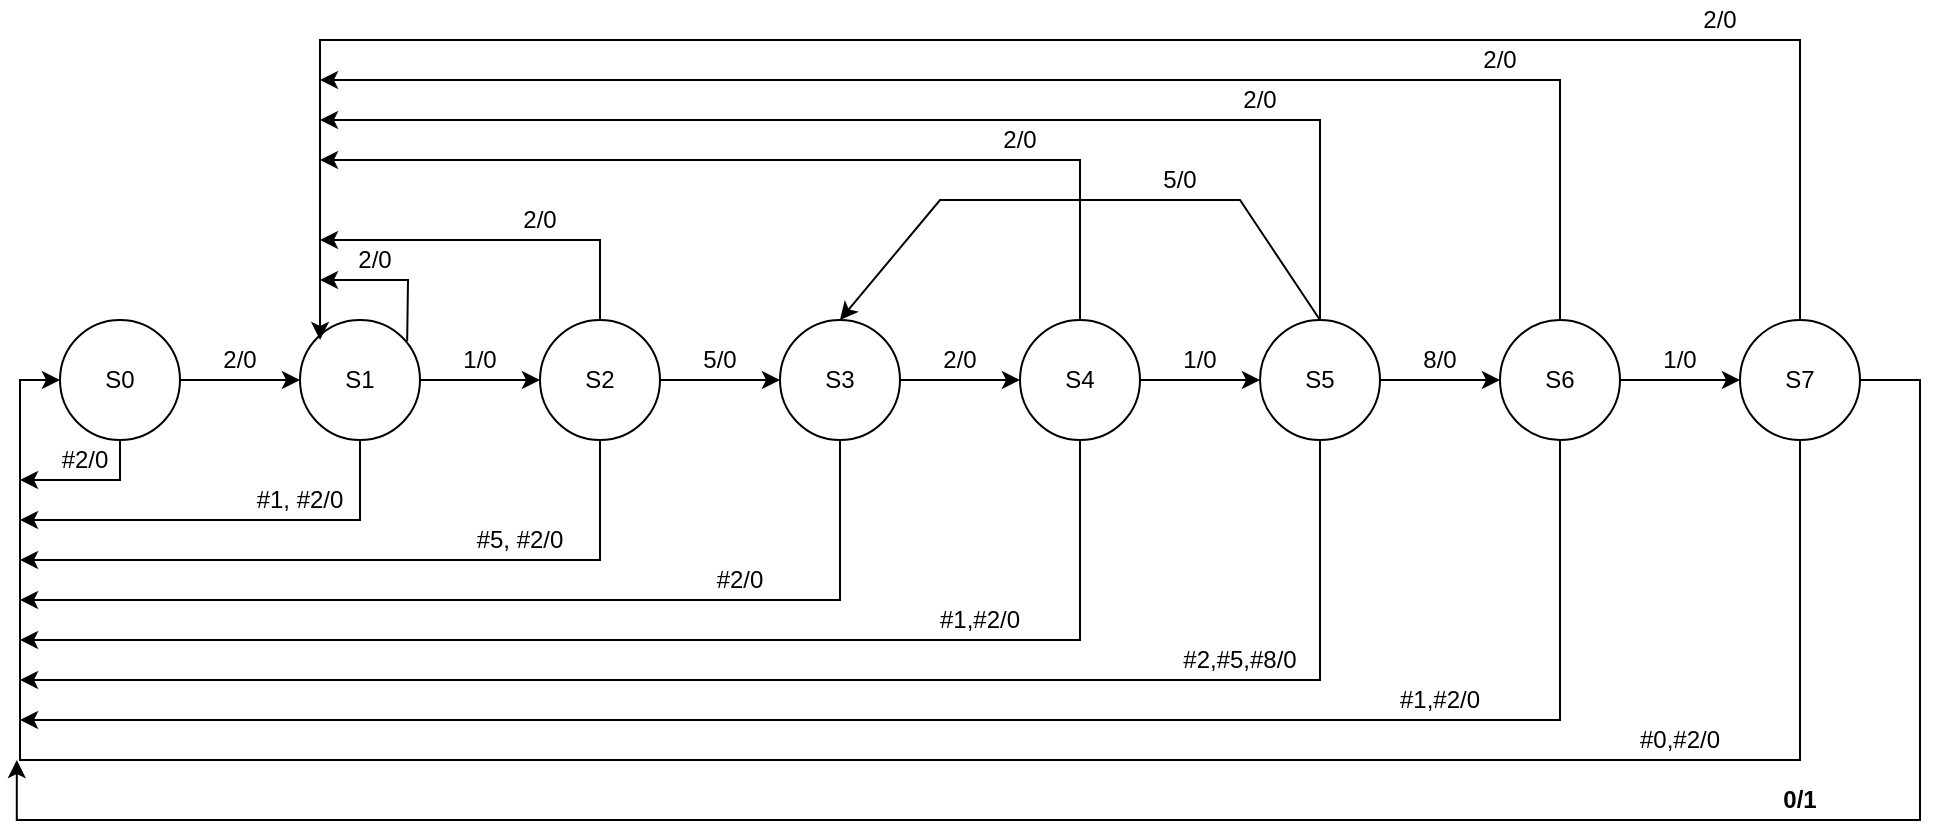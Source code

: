 <mxfile version="21.1.7" type="device">
  <diagram name="Page-1" id="x7RPBYqAmX6w-DPbe6Vq">
    <mxGraphModel dx="1900" dy="1641" grid="1" gridSize="10" guides="1" tooltips="1" connect="1" arrows="1" fold="1" page="1" pageScale="1" pageWidth="850" pageHeight="1100" math="0" shadow="0">
      <root>
        <mxCell id="0" />
        <mxCell id="1" parent="0" />
        <mxCell id="tMXvaUWMIYpln-5o30sm-1" value="" style="ellipse;whiteSpace=wrap;html=1;aspect=fixed;" vertex="1" parent="1">
          <mxGeometry x="240" y="100" width="60" height="60" as="geometry" />
        </mxCell>
        <mxCell id="tMXvaUWMIYpln-5o30sm-2" value="" style="ellipse;whiteSpace=wrap;html=1;aspect=fixed;" vertex="1" parent="1">
          <mxGeometry x="360" y="100" width="60" height="60" as="geometry" />
        </mxCell>
        <mxCell id="tMXvaUWMIYpln-5o30sm-3" value="" style="ellipse;whiteSpace=wrap;html=1;aspect=fixed;" vertex="1" parent="1">
          <mxGeometry x="480" y="100" width="60" height="60" as="geometry" />
        </mxCell>
        <mxCell id="tMXvaUWMIYpln-5o30sm-4" value="" style="ellipse;whiteSpace=wrap;html=1;aspect=fixed;" vertex="1" parent="1">
          <mxGeometry x="600" y="100" width="60" height="60" as="geometry" />
        </mxCell>
        <mxCell id="tMXvaUWMIYpln-5o30sm-5" value="" style="ellipse;whiteSpace=wrap;html=1;aspect=fixed;" vertex="1" parent="1">
          <mxGeometry x="720" y="100" width="60" height="60" as="geometry" />
        </mxCell>
        <mxCell id="tMXvaUWMIYpln-5o30sm-6" value="" style="ellipse;whiteSpace=wrap;html=1;aspect=fixed;" vertex="1" parent="1">
          <mxGeometry x="120" y="100" width="60" height="60" as="geometry" />
        </mxCell>
        <mxCell id="tMXvaUWMIYpln-5o30sm-7" value="" style="ellipse;whiteSpace=wrap;html=1;aspect=fixed;" vertex="1" parent="1">
          <mxGeometry y="100" width="60" height="60" as="geometry" />
        </mxCell>
        <mxCell id="tMXvaUWMIYpln-5o30sm-8" value="" style="ellipse;whiteSpace=wrap;html=1;aspect=fixed;" vertex="1" parent="1">
          <mxGeometry x="840" y="100" width="60" height="60" as="geometry" />
        </mxCell>
        <mxCell id="tMXvaUWMIYpln-5o30sm-19" value="" style="edgeStyle=orthogonalEdgeStyle;rounded=0;orthogonalLoop=1;jettySize=auto;html=1;" edge="1" parent="1" source="tMXvaUWMIYpln-5o30sm-9" target="tMXvaUWMIYpln-5o30sm-10">
          <mxGeometry relative="1" as="geometry" />
        </mxCell>
        <mxCell id="tMXvaUWMIYpln-5o30sm-9" value="S0" style="text;html=1;strokeColor=none;fillColor=none;align=center;verticalAlign=middle;whiteSpace=wrap;rounded=0;" vertex="1" parent="1">
          <mxGeometry y="110" width="60" height="40" as="geometry" />
        </mxCell>
        <mxCell id="tMXvaUWMIYpln-5o30sm-20" value="" style="edgeStyle=orthogonalEdgeStyle;rounded=0;orthogonalLoop=1;jettySize=auto;html=1;" edge="1" parent="1" source="tMXvaUWMIYpln-5o30sm-10" target="tMXvaUWMIYpln-5o30sm-11">
          <mxGeometry relative="1" as="geometry" />
        </mxCell>
        <mxCell id="tMXvaUWMIYpln-5o30sm-10" value="S1" style="text;html=1;strokeColor=none;fillColor=none;align=center;verticalAlign=middle;whiteSpace=wrap;rounded=0;" vertex="1" parent="1">
          <mxGeometry x="120" y="110" width="60" height="40" as="geometry" />
        </mxCell>
        <mxCell id="tMXvaUWMIYpln-5o30sm-21" value="" style="edgeStyle=orthogonalEdgeStyle;rounded=0;orthogonalLoop=1;jettySize=auto;html=1;" edge="1" parent="1" source="tMXvaUWMIYpln-5o30sm-11" target="tMXvaUWMIYpln-5o30sm-12">
          <mxGeometry relative="1" as="geometry" />
        </mxCell>
        <mxCell id="tMXvaUWMIYpln-5o30sm-11" value="S2" style="text;html=1;strokeColor=none;fillColor=none;align=center;verticalAlign=middle;whiteSpace=wrap;rounded=0;" vertex="1" parent="1">
          <mxGeometry x="240" y="110" width="60" height="40" as="geometry" />
        </mxCell>
        <mxCell id="tMXvaUWMIYpln-5o30sm-22" value="" style="edgeStyle=orthogonalEdgeStyle;rounded=0;orthogonalLoop=1;jettySize=auto;html=1;" edge="1" parent="1" source="tMXvaUWMIYpln-5o30sm-12" target="tMXvaUWMIYpln-5o30sm-13">
          <mxGeometry relative="1" as="geometry" />
        </mxCell>
        <mxCell id="tMXvaUWMIYpln-5o30sm-12" value="S3" style="text;html=1;strokeColor=none;fillColor=none;align=center;verticalAlign=middle;whiteSpace=wrap;rounded=0;" vertex="1" parent="1">
          <mxGeometry x="360" y="110" width="60" height="40" as="geometry" />
        </mxCell>
        <mxCell id="tMXvaUWMIYpln-5o30sm-23" value="" style="edgeStyle=orthogonalEdgeStyle;rounded=0;orthogonalLoop=1;jettySize=auto;html=1;" edge="1" parent="1" source="tMXvaUWMIYpln-5o30sm-13" target="tMXvaUWMIYpln-5o30sm-14">
          <mxGeometry relative="1" as="geometry" />
        </mxCell>
        <mxCell id="tMXvaUWMIYpln-5o30sm-13" value="S4" style="text;html=1;strokeColor=none;fillColor=none;align=center;verticalAlign=middle;whiteSpace=wrap;rounded=0;" vertex="1" parent="1">
          <mxGeometry x="480" y="110" width="60" height="40" as="geometry" />
        </mxCell>
        <mxCell id="tMXvaUWMIYpln-5o30sm-24" value="" style="edgeStyle=orthogonalEdgeStyle;rounded=0;orthogonalLoop=1;jettySize=auto;html=1;" edge="1" parent="1" source="tMXvaUWMIYpln-5o30sm-14" target="tMXvaUWMIYpln-5o30sm-15">
          <mxGeometry relative="1" as="geometry" />
        </mxCell>
        <mxCell id="tMXvaUWMIYpln-5o30sm-14" value="S5" style="text;html=1;strokeColor=none;fillColor=none;align=center;verticalAlign=middle;whiteSpace=wrap;rounded=0;" vertex="1" parent="1">
          <mxGeometry x="600" y="110" width="60" height="40" as="geometry" />
        </mxCell>
        <mxCell id="tMXvaUWMIYpln-5o30sm-25" value="" style="edgeStyle=orthogonalEdgeStyle;rounded=0;orthogonalLoop=1;jettySize=auto;html=1;" edge="1" parent="1" source="tMXvaUWMIYpln-5o30sm-15" target="tMXvaUWMIYpln-5o30sm-16">
          <mxGeometry relative="1" as="geometry" />
        </mxCell>
        <mxCell id="tMXvaUWMIYpln-5o30sm-15" value="S6" style="text;html=1;strokeColor=none;fillColor=none;align=center;verticalAlign=middle;whiteSpace=wrap;rounded=0;" vertex="1" parent="1">
          <mxGeometry x="720" y="110" width="60" height="40" as="geometry" />
        </mxCell>
        <mxCell id="tMXvaUWMIYpln-5o30sm-26" value="" style="edgeStyle=orthogonalEdgeStyle;rounded=0;orthogonalLoop=1;jettySize=auto;html=1;" edge="1" parent="1" source="tMXvaUWMIYpln-5o30sm-16">
          <mxGeometry relative="1" as="geometry">
            <mxPoint x="-21.6" y="320" as="targetPoint" />
            <Array as="points">
              <mxPoint x="930" y="130" />
              <mxPoint x="930" y="350" />
              <mxPoint x="-22" y="350" />
            </Array>
          </mxGeometry>
        </mxCell>
        <mxCell id="tMXvaUWMIYpln-5o30sm-16" value="S7" style="text;html=1;strokeColor=none;fillColor=none;align=center;verticalAlign=middle;whiteSpace=wrap;rounded=0;" vertex="1" parent="1">
          <mxGeometry x="840" y="110" width="60" height="40" as="geometry" />
        </mxCell>
        <mxCell id="tMXvaUWMIYpln-5o30sm-29" value="" style="endArrow=classic;html=1;rounded=0;exitX=0.5;exitY=1;exitDx=0;exitDy=0;" edge="1" parent="1" source="tMXvaUWMIYpln-5o30sm-6">
          <mxGeometry width="50" height="50" relative="1" as="geometry">
            <mxPoint x="460" y="310" as="sourcePoint" />
            <mxPoint x="-20" y="200" as="targetPoint" />
            <Array as="points">
              <mxPoint x="150" y="200" />
            </Array>
          </mxGeometry>
        </mxCell>
        <mxCell id="tMXvaUWMIYpln-5o30sm-30" value="" style="endArrow=classic;html=1;rounded=0;exitX=0.5;exitY=1;exitDx=0;exitDy=0;" edge="1" parent="1" source="tMXvaUWMIYpln-5o30sm-1">
          <mxGeometry width="50" height="50" relative="1" as="geometry">
            <mxPoint x="460" y="310" as="sourcePoint" />
            <mxPoint x="-20" y="220" as="targetPoint" />
            <Array as="points">
              <mxPoint x="270" y="220" />
            </Array>
          </mxGeometry>
        </mxCell>
        <mxCell id="tMXvaUWMIYpln-5o30sm-31" value="" style="endArrow=classic;html=1;rounded=0;exitX=0.5;exitY=1;exitDx=0;exitDy=0;" edge="1" parent="1" source="tMXvaUWMIYpln-5o30sm-2">
          <mxGeometry width="50" height="50" relative="1" as="geometry">
            <mxPoint x="460" y="310" as="sourcePoint" />
            <mxPoint x="-20" y="240" as="targetPoint" />
            <Array as="points">
              <mxPoint x="390" y="240" />
            </Array>
          </mxGeometry>
        </mxCell>
        <mxCell id="tMXvaUWMIYpln-5o30sm-32" value="" style="endArrow=classic;html=1;rounded=0;exitX=0.5;exitY=1;exitDx=0;exitDy=0;" edge="1" parent="1" source="tMXvaUWMIYpln-5o30sm-3">
          <mxGeometry width="50" height="50" relative="1" as="geometry">
            <mxPoint x="460" y="310" as="sourcePoint" />
            <mxPoint x="-20" y="260" as="targetPoint" />
            <Array as="points">
              <mxPoint x="510" y="260" />
            </Array>
          </mxGeometry>
        </mxCell>
        <mxCell id="tMXvaUWMIYpln-5o30sm-33" value="" style="endArrow=classic;html=1;rounded=0;exitX=0.5;exitY=1;exitDx=0;exitDy=0;" edge="1" parent="1" source="tMXvaUWMIYpln-5o30sm-4">
          <mxGeometry width="50" height="50" relative="1" as="geometry">
            <mxPoint x="460" y="310" as="sourcePoint" />
            <mxPoint x="-20" y="280" as="targetPoint" />
            <Array as="points">
              <mxPoint x="630" y="280" />
            </Array>
          </mxGeometry>
        </mxCell>
        <mxCell id="tMXvaUWMIYpln-5o30sm-34" value="" style="endArrow=classic;html=1;rounded=0;exitX=0.5;exitY=1;exitDx=0;exitDy=0;" edge="1" parent="1" source="tMXvaUWMIYpln-5o30sm-5">
          <mxGeometry width="50" height="50" relative="1" as="geometry">
            <mxPoint x="460" y="310" as="sourcePoint" />
            <mxPoint x="-20" y="300" as="targetPoint" />
            <Array as="points">
              <mxPoint x="750" y="300" />
            </Array>
          </mxGeometry>
        </mxCell>
        <mxCell id="tMXvaUWMIYpln-5o30sm-35" value="" style="endArrow=classic;html=1;rounded=0;exitX=0.5;exitY=1;exitDx=0;exitDy=0;entryX=0;entryY=0.5;entryDx=0;entryDy=0;" edge="1" parent="1" source="tMXvaUWMIYpln-5o30sm-8" target="tMXvaUWMIYpln-5o30sm-9">
          <mxGeometry width="50" height="50" relative="1" as="geometry">
            <mxPoint x="460" y="310" as="sourcePoint" />
            <mxPoint x="-20" y="320" as="targetPoint" />
            <Array as="points">
              <mxPoint x="870" y="320" />
              <mxPoint x="-20" y="320" />
              <mxPoint x="-20" y="130" />
            </Array>
          </mxGeometry>
        </mxCell>
        <mxCell id="tMXvaUWMIYpln-5o30sm-36" value="" style="endArrow=classic;html=1;rounded=0;exitX=0.5;exitY=1;exitDx=0;exitDy=0;" edge="1" parent="1" source="tMXvaUWMIYpln-5o30sm-7">
          <mxGeometry width="50" height="50" relative="1" as="geometry">
            <mxPoint x="460" y="310" as="sourcePoint" />
            <mxPoint x="-20" y="180" as="targetPoint" />
            <Array as="points">
              <mxPoint x="30" y="180" />
            </Array>
          </mxGeometry>
        </mxCell>
        <mxCell id="tMXvaUWMIYpln-5o30sm-39" value="" style="endArrow=classic;html=1;rounded=0;exitX=0.5;exitY=0;exitDx=0;exitDy=0;" edge="1" parent="1" source="tMXvaUWMIYpln-5o30sm-1">
          <mxGeometry width="50" height="50" relative="1" as="geometry">
            <mxPoint x="460" y="170" as="sourcePoint" />
            <mxPoint x="130" y="60" as="targetPoint" />
            <Array as="points">
              <mxPoint x="270" y="60" />
            </Array>
          </mxGeometry>
        </mxCell>
        <mxCell id="tMXvaUWMIYpln-5o30sm-40" value="" style="endArrow=classic;html=1;rounded=0;exitX=0.893;exitY=0.015;exitDx=0;exitDy=0;exitPerimeter=0;" edge="1" parent="1" source="tMXvaUWMIYpln-5o30sm-10">
          <mxGeometry width="50" height="50" relative="1" as="geometry">
            <mxPoint x="460" y="170" as="sourcePoint" />
            <mxPoint x="130" y="80" as="targetPoint" />
            <Array as="points">
              <mxPoint x="174" y="80" />
            </Array>
          </mxGeometry>
        </mxCell>
        <mxCell id="tMXvaUWMIYpln-5o30sm-42" value="" style="endArrow=classic;html=1;rounded=0;exitX=0.5;exitY=0;exitDx=0;exitDy=0;" edge="1" parent="1" source="tMXvaUWMIYpln-5o30sm-3">
          <mxGeometry width="50" height="50" relative="1" as="geometry">
            <mxPoint x="460" y="170" as="sourcePoint" />
            <mxPoint x="130" y="20" as="targetPoint" />
            <Array as="points">
              <mxPoint x="510" y="20" />
            </Array>
          </mxGeometry>
        </mxCell>
        <mxCell id="tMXvaUWMIYpln-5o30sm-43" value="" style="endArrow=classic;html=1;rounded=0;exitX=0.5;exitY=0;exitDx=0;exitDy=0;" edge="1" parent="1" source="tMXvaUWMIYpln-5o30sm-4">
          <mxGeometry width="50" height="50" relative="1" as="geometry">
            <mxPoint x="460" y="170" as="sourcePoint" />
            <mxPoint x="130" as="targetPoint" />
            <Array as="points">
              <mxPoint x="630" />
            </Array>
          </mxGeometry>
        </mxCell>
        <mxCell id="tMXvaUWMIYpln-5o30sm-44" value="" style="endArrow=classic;html=1;rounded=0;exitX=0.5;exitY=0;exitDx=0;exitDy=0;" edge="1" parent="1" source="tMXvaUWMIYpln-5o30sm-5">
          <mxGeometry width="50" height="50" relative="1" as="geometry">
            <mxPoint x="460" y="170" as="sourcePoint" />
            <mxPoint x="130" y="-20" as="targetPoint" />
            <Array as="points">
              <mxPoint x="750" y="-20" />
            </Array>
          </mxGeometry>
        </mxCell>
        <mxCell id="tMXvaUWMIYpln-5o30sm-45" value="" style="endArrow=classic;html=1;rounded=0;exitX=0.5;exitY=0;exitDx=0;exitDy=0;entryX=0.167;entryY=0;entryDx=0;entryDy=0;entryPerimeter=0;" edge="1" parent="1" source="tMXvaUWMIYpln-5o30sm-8" target="tMXvaUWMIYpln-5o30sm-10">
          <mxGeometry width="50" height="50" relative="1" as="geometry">
            <mxPoint x="460" y="170" as="sourcePoint" />
            <mxPoint x="130" y="-40" as="targetPoint" />
            <Array as="points">
              <mxPoint x="870" y="-40" />
              <mxPoint x="130" y="-40" />
            </Array>
          </mxGeometry>
        </mxCell>
        <mxCell id="tMXvaUWMIYpln-5o30sm-47" value="" style="endArrow=classic;html=1;rounded=0;exitX=0.5;exitY=0;exitDx=0;exitDy=0;entryX=0.5;entryY=0;entryDx=0;entryDy=0;" edge="1" parent="1" source="tMXvaUWMIYpln-5o30sm-4" target="tMXvaUWMIYpln-5o30sm-2">
          <mxGeometry width="50" height="50" relative="1" as="geometry">
            <mxPoint x="460" y="170" as="sourcePoint" />
            <mxPoint x="510" y="120" as="targetPoint" />
            <Array as="points">
              <mxPoint x="590" y="40" />
              <mxPoint x="440" y="40" />
            </Array>
          </mxGeometry>
        </mxCell>
        <mxCell id="tMXvaUWMIYpln-5o30sm-51" value="2/0" style="text;html=1;strokeColor=none;fillColor=none;align=center;verticalAlign=middle;whiteSpace=wrap;rounded=0;" vertex="1" parent="1">
          <mxGeometry x="800" y="-60" width="60" height="20" as="geometry" />
        </mxCell>
        <mxCell id="tMXvaUWMIYpln-5o30sm-54" value="2/0" style="text;html=1;strokeColor=none;fillColor=none;align=center;verticalAlign=middle;whiteSpace=wrap;rounded=0;" vertex="1" parent="1">
          <mxGeometry x="690" y="-40" width="60" height="20" as="geometry" />
        </mxCell>
        <mxCell id="tMXvaUWMIYpln-5o30sm-55" value="2/0" style="text;html=1;strokeColor=none;fillColor=none;align=center;verticalAlign=middle;whiteSpace=wrap;rounded=0;" vertex="1" parent="1">
          <mxGeometry x="570" y="-20" width="60" height="20" as="geometry" />
        </mxCell>
        <mxCell id="tMXvaUWMIYpln-5o30sm-57" value="2/0" style="text;html=1;strokeColor=none;fillColor=none;align=center;verticalAlign=middle;whiteSpace=wrap;rounded=0;" vertex="1" parent="1">
          <mxGeometry x="450" width="60" height="20" as="geometry" />
        </mxCell>
        <mxCell id="tMXvaUWMIYpln-5o30sm-58" value="5/0" style="text;html=1;strokeColor=none;fillColor=none;align=center;verticalAlign=middle;whiteSpace=wrap;rounded=0;" vertex="1" parent="1">
          <mxGeometry x="530" y="20" width="60" height="20" as="geometry" />
        </mxCell>
        <mxCell id="tMXvaUWMIYpln-5o30sm-60" value="2/0" style="text;html=1;strokeColor=none;fillColor=none;align=center;verticalAlign=middle;whiteSpace=wrap;rounded=0;" vertex="1" parent="1">
          <mxGeometry x="60" y="110" width="60" height="20" as="geometry" />
        </mxCell>
        <mxCell id="tMXvaUWMIYpln-5o30sm-61" value="1/0" style="text;html=1;strokeColor=none;fillColor=none;align=center;verticalAlign=middle;whiteSpace=wrap;rounded=0;" vertex="1" parent="1">
          <mxGeometry x="180" y="110" width="60" height="20" as="geometry" />
        </mxCell>
        <mxCell id="tMXvaUWMIYpln-5o30sm-62" value="5/0" style="text;html=1;strokeColor=none;fillColor=none;align=center;verticalAlign=middle;whiteSpace=wrap;rounded=0;" vertex="1" parent="1">
          <mxGeometry x="300" y="110" width="60" height="20" as="geometry" />
        </mxCell>
        <mxCell id="tMXvaUWMIYpln-5o30sm-63" value="2/0" style="text;html=1;strokeColor=none;fillColor=none;align=center;verticalAlign=middle;whiteSpace=wrap;rounded=0;" vertex="1" parent="1">
          <mxGeometry x="420" y="110" width="60" height="20" as="geometry" />
        </mxCell>
        <mxCell id="tMXvaUWMIYpln-5o30sm-64" value="1/0" style="text;html=1;strokeColor=none;fillColor=none;align=center;verticalAlign=middle;whiteSpace=wrap;rounded=0;" vertex="1" parent="1">
          <mxGeometry x="540" y="110" width="60" height="20" as="geometry" />
        </mxCell>
        <mxCell id="tMXvaUWMIYpln-5o30sm-65" value="8/0" style="text;html=1;strokeColor=none;fillColor=none;align=center;verticalAlign=middle;whiteSpace=wrap;rounded=0;" vertex="1" parent="1">
          <mxGeometry x="660" y="110" width="60" height="20" as="geometry" />
        </mxCell>
        <mxCell id="tMXvaUWMIYpln-5o30sm-66" value="1/0" style="text;html=1;strokeColor=none;fillColor=none;align=center;verticalAlign=middle;whiteSpace=wrap;rounded=0;" vertex="1" parent="1">
          <mxGeometry x="780" y="110" width="60" height="20" as="geometry" />
        </mxCell>
        <mxCell id="tMXvaUWMIYpln-5o30sm-68" value="&lt;b&gt;0/1&lt;/b&gt;" style="text;html=1;strokeColor=none;fillColor=none;align=center;verticalAlign=middle;whiteSpace=wrap;rounded=0;" vertex="1" parent="1">
          <mxGeometry x="840" y="330" width="60" height="20" as="geometry" />
        </mxCell>
        <mxCell id="tMXvaUWMIYpln-5o30sm-69" value="#0,#2/0" style="text;html=1;strokeColor=none;fillColor=none;align=center;verticalAlign=middle;whiteSpace=wrap;rounded=0;" vertex="1" parent="1">
          <mxGeometry x="780" y="300" width="60" height="20" as="geometry" />
        </mxCell>
        <mxCell id="tMXvaUWMIYpln-5o30sm-70" value="#1,#2/0" style="text;html=1;strokeColor=none;fillColor=none;align=center;verticalAlign=middle;whiteSpace=wrap;rounded=0;" vertex="1" parent="1">
          <mxGeometry x="660" y="280" width="60" height="20" as="geometry" />
        </mxCell>
        <mxCell id="tMXvaUWMIYpln-5o30sm-71" value="#2,#5,#8/0" style="text;html=1;strokeColor=none;fillColor=none;align=center;verticalAlign=middle;whiteSpace=wrap;rounded=0;" vertex="1" parent="1">
          <mxGeometry x="560" y="260" width="60" height="20" as="geometry" />
        </mxCell>
        <mxCell id="tMXvaUWMIYpln-5o30sm-72" value="#1,#2/0" style="text;html=1;strokeColor=none;fillColor=none;align=center;verticalAlign=middle;whiteSpace=wrap;rounded=0;" vertex="1" parent="1">
          <mxGeometry x="430" y="240" width="60" height="20" as="geometry" />
        </mxCell>
        <mxCell id="tMXvaUWMIYpln-5o30sm-75" value="#2/0" style="text;html=1;strokeColor=none;fillColor=none;align=center;verticalAlign=middle;whiteSpace=wrap;rounded=0;" vertex="1" parent="1">
          <mxGeometry x="310" y="220" width="60" height="20" as="geometry" />
        </mxCell>
        <mxCell id="tMXvaUWMIYpln-5o30sm-76" value="#5, #2/0" style="text;html=1;strokeColor=none;fillColor=none;align=center;verticalAlign=middle;whiteSpace=wrap;rounded=0;" vertex="1" parent="1">
          <mxGeometry x="200" y="200" width="60" height="20" as="geometry" />
        </mxCell>
        <mxCell id="tMXvaUWMIYpln-5o30sm-77" value="#1, #2/0" style="text;html=1;strokeColor=none;fillColor=none;align=center;verticalAlign=middle;whiteSpace=wrap;rounded=0;" vertex="1" parent="1">
          <mxGeometry x="90" y="180" width="60" height="20" as="geometry" />
        </mxCell>
        <mxCell id="tMXvaUWMIYpln-5o30sm-78" value="#2/0" style="text;html=1;strokeColor=none;fillColor=none;align=center;verticalAlign=middle;whiteSpace=wrap;rounded=0;" vertex="1" parent="1">
          <mxGeometry x="-10" y="160" width="45" height="20" as="geometry" />
        </mxCell>
        <mxCell id="tMXvaUWMIYpln-5o30sm-79" value="2/0" style="text;html=1;strokeColor=none;fillColor=none;align=center;verticalAlign=middle;whiteSpace=wrap;rounded=0;" vertex="1" parent="1">
          <mxGeometry x="210" y="40" width="60" height="20" as="geometry" />
        </mxCell>
        <mxCell id="tMXvaUWMIYpln-5o30sm-80" value="2/0" style="text;html=1;strokeColor=none;fillColor=none;align=center;verticalAlign=middle;whiteSpace=wrap;rounded=0;" vertex="1" parent="1">
          <mxGeometry x="135" y="60" width="45" height="20" as="geometry" />
        </mxCell>
      </root>
    </mxGraphModel>
  </diagram>
</mxfile>
